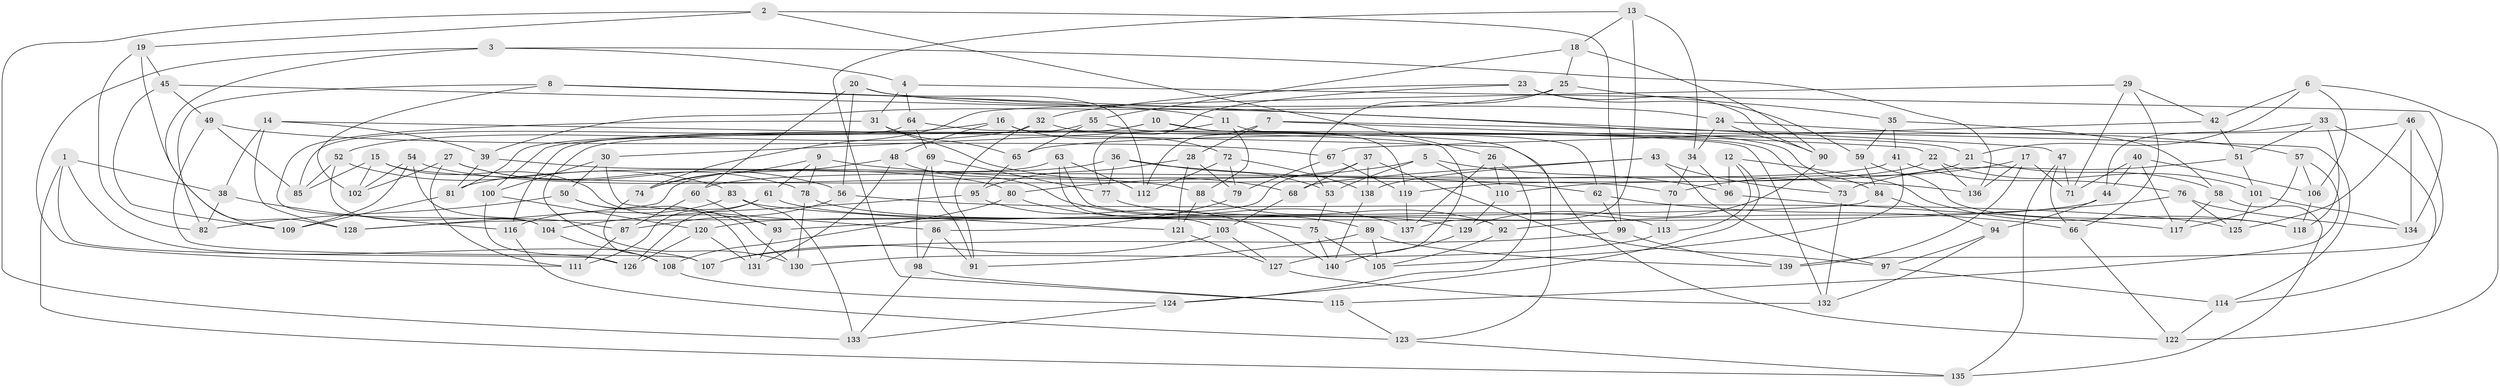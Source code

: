 // Generated by graph-tools (version 1.1) at 2025/50/03/09/25 03:50:47]
// undirected, 140 vertices, 280 edges
graph export_dot {
graph [start="1"]
  node [color=gray90,style=filled];
  1;
  2;
  3;
  4;
  5;
  6;
  7;
  8;
  9;
  10;
  11;
  12;
  13;
  14;
  15;
  16;
  17;
  18;
  19;
  20;
  21;
  22;
  23;
  24;
  25;
  26;
  27;
  28;
  29;
  30;
  31;
  32;
  33;
  34;
  35;
  36;
  37;
  38;
  39;
  40;
  41;
  42;
  43;
  44;
  45;
  46;
  47;
  48;
  49;
  50;
  51;
  52;
  53;
  54;
  55;
  56;
  57;
  58;
  59;
  60;
  61;
  62;
  63;
  64;
  65;
  66;
  67;
  68;
  69;
  70;
  71;
  72;
  73;
  74;
  75;
  76;
  77;
  78;
  79;
  80;
  81;
  82;
  83;
  84;
  85;
  86;
  87;
  88;
  89;
  90;
  91;
  92;
  93;
  94;
  95;
  96;
  97;
  98;
  99;
  100;
  101;
  102;
  103;
  104;
  105;
  106;
  107;
  108;
  109;
  110;
  111;
  112;
  113;
  114;
  115;
  116;
  117;
  118;
  119;
  120;
  121;
  122;
  123;
  124;
  125;
  126;
  127;
  128;
  129;
  130;
  131;
  132;
  133;
  134;
  135;
  136;
  137;
  138;
  139;
  140;
  1 -- 135;
  1 -- 107;
  1 -- 38;
  1 -- 126;
  2 -- 26;
  2 -- 99;
  2 -- 133;
  2 -- 19;
  3 -- 4;
  3 -- 128;
  3 -- 111;
  3 -- 136;
  4 -- 134;
  4 -- 64;
  4 -- 31;
  5 -- 53;
  5 -- 80;
  5 -- 96;
  5 -- 110;
  6 -- 42;
  6 -- 106;
  6 -- 122;
  6 -- 21;
  7 -- 28;
  7 -- 112;
  7 -- 114;
  7 -- 22;
  8 -- 11;
  8 -- 84;
  8 -- 82;
  8 -- 102;
  9 -- 61;
  9 -- 62;
  9 -- 78;
  9 -- 74;
  10 -- 21;
  10 -- 116;
  10 -- 119;
  10 -- 130;
  11 -- 62;
  11 -- 30;
  11 -- 88;
  12 -- 118;
  12 -- 124;
  12 -- 96;
  12 -- 113;
  13 -- 137;
  13 -- 18;
  13 -- 34;
  13 -- 115;
  14 -- 128;
  14 -- 38;
  14 -- 39;
  14 -- 122;
  15 -- 93;
  15 -- 70;
  15 -- 102;
  15 -- 85;
  16 -- 48;
  16 -- 81;
  16 -- 72;
  16 -- 127;
  17 -- 139;
  17 -- 71;
  17 -- 136;
  17 -- 70;
  18 -- 25;
  18 -- 55;
  18 -- 90;
  19 -- 109;
  19 -- 82;
  19 -- 45;
  20 -- 56;
  20 -- 24;
  20 -- 112;
  20 -- 60;
  21 -- 110;
  21 -- 58;
  22 -- 136;
  22 -- 101;
  22 -- 119;
  23 -- 59;
  23 -- 32;
  23 -- 90;
  23 -- 77;
  24 -- 34;
  24 -- 57;
  24 -- 90;
  25 -- 35;
  25 -- 39;
  25 -- 53;
  26 -- 110;
  26 -- 124;
  26 -- 137;
  27 -- 56;
  27 -- 111;
  27 -- 78;
  27 -- 102;
  28 -- 95;
  28 -- 121;
  28 -- 79;
  29 -- 71;
  29 -- 42;
  29 -- 66;
  29 -- 74;
  30 -- 50;
  30 -- 100;
  30 -- 86;
  31 -- 104;
  31 -- 68;
  31 -- 65;
  32 -- 91;
  32 -- 52;
  32 -- 73;
  33 -- 44;
  33 -- 118;
  33 -- 51;
  33 -- 114;
  34 -- 96;
  34 -- 70;
  35 -- 41;
  35 -- 59;
  35 -- 58;
  36 -- 77;
  36 -- 81;
  36 -- 136;
  36 -- 53;
  37 -- 93;
  37 -- 68;
  37 -- 138;
  37 -- 97;
  38 -- 116;
  38 -- 82;
  39 -- 80;
  39 -- 81;
  40 -- 117;
  40 -- 44;
  40 -- 71;
  40 -- 106;
  41 -- 105;
  41 -- 76;
  41 -- 60;
  42 -- 67;
  42 -- 51;
  43 -- 138;
  43 -- 97;
  43 -- 73;
  43 -- 68;
  44 -- 94;
  44 -- 120;
  45 -- 49;
  45 -- 47;
  45 -- 109;
  46 -- 65;
  46 -- 134;
  46 -- 139;
  46 -- 125;
  47 -- 66;
  47 -- 71;
  47 -- 135;
  48 -- 137;
  48 -- 74;
  48 -- 131;
  49 -- 85;
  49 -- 107;
  49 -- 67;
  50 -- 131;
  50 -- 130;
  50 -- 82;
  51 -- 101;
  51 -- 73;
  52 -- 85;
  52 -- 104;
  52 -- 83;
  53 -- 75;
  54 -- 87;
  54 -- 109;
  54 -- 102;
  54 -- 88;
  55 -- 123;
  55 -- 100;
  55 -- 65;
  56 -- 125;
  56 -- 87;
  57 -- 106;
  57 -- 117;
  57 -- 115;
  58 -- 135;
  58 -- 117;
  59 -- 118;
  59 -- 84;
  60 -- 87;
  60 -- 93;
  61 -- 111;
  61 -- 75;
  61 -- 126;
  62 -- 99;
  62 -- 66;
  63 -- 103;
  63 -- 128;
  63 -- 92;
  63 -- 112;
  64 -- 85;
  64 -- 132;
  64 -- 69;
  65 -- 95;
  66 -- 122;
  67 -- 119;
  67 -- 79;
  68 -- 103;
  69 -- 77;
  69 -- 98;
  69 -- 91;
  70 -- 113;
  72 -- 138;
  72 -- 79;
  72 -- 112;
  73 -- 132;
  74 -- 108;
  75 -- 105;
  75 -- 140;
  76 -- 125;
  76 -- 134;
  76 -- 92;
  77 -- 113;
  78 -- 130;
  78 -- 129;
  79 -- 86;
  80 -- 108;
  80 -- 89;
  81 -- 109;
  83 -- 121;
  83 -- 116;
  83 -- 133;
  84 -- 128;
  84 -- 94;
  86 -- 98;
  86 -- 91;
  87 -- 111;
  88 -- 121;
  88 -- 92;
  89 -- 105;
  89 -- 91;
  89 -- 139;
  90 -- 129;
  92 -- 105;
  93 -- 131;
  94 -- 132;
  94 -- 97;
  95 -- 140;
  95 -- 104;
  96 -- 117;
  97 -- 114;
  98 -- 115;
  98 -- 133;
  99 -- 107;
  99 -- 139;
  100 -- 126;
  100 -- 120;
  101 -- 125;
  101 -- 134;
  103 -- 127;
  103 -- 107;
  104 -- 108;
  106 -- 118;
  108 -- 124;
  110 -- 129;
  113 -- 130;
  114 -- 122;
  115 -- 123;
  116 -- 123;
  119 -- 137;
  120 -- 131;
  120 -- 126;
  121 -- 127;
  123 -- 135;
  124 -- 133;
  127 -- 132;
  129 -- 140;
  138 -- 140;
}
